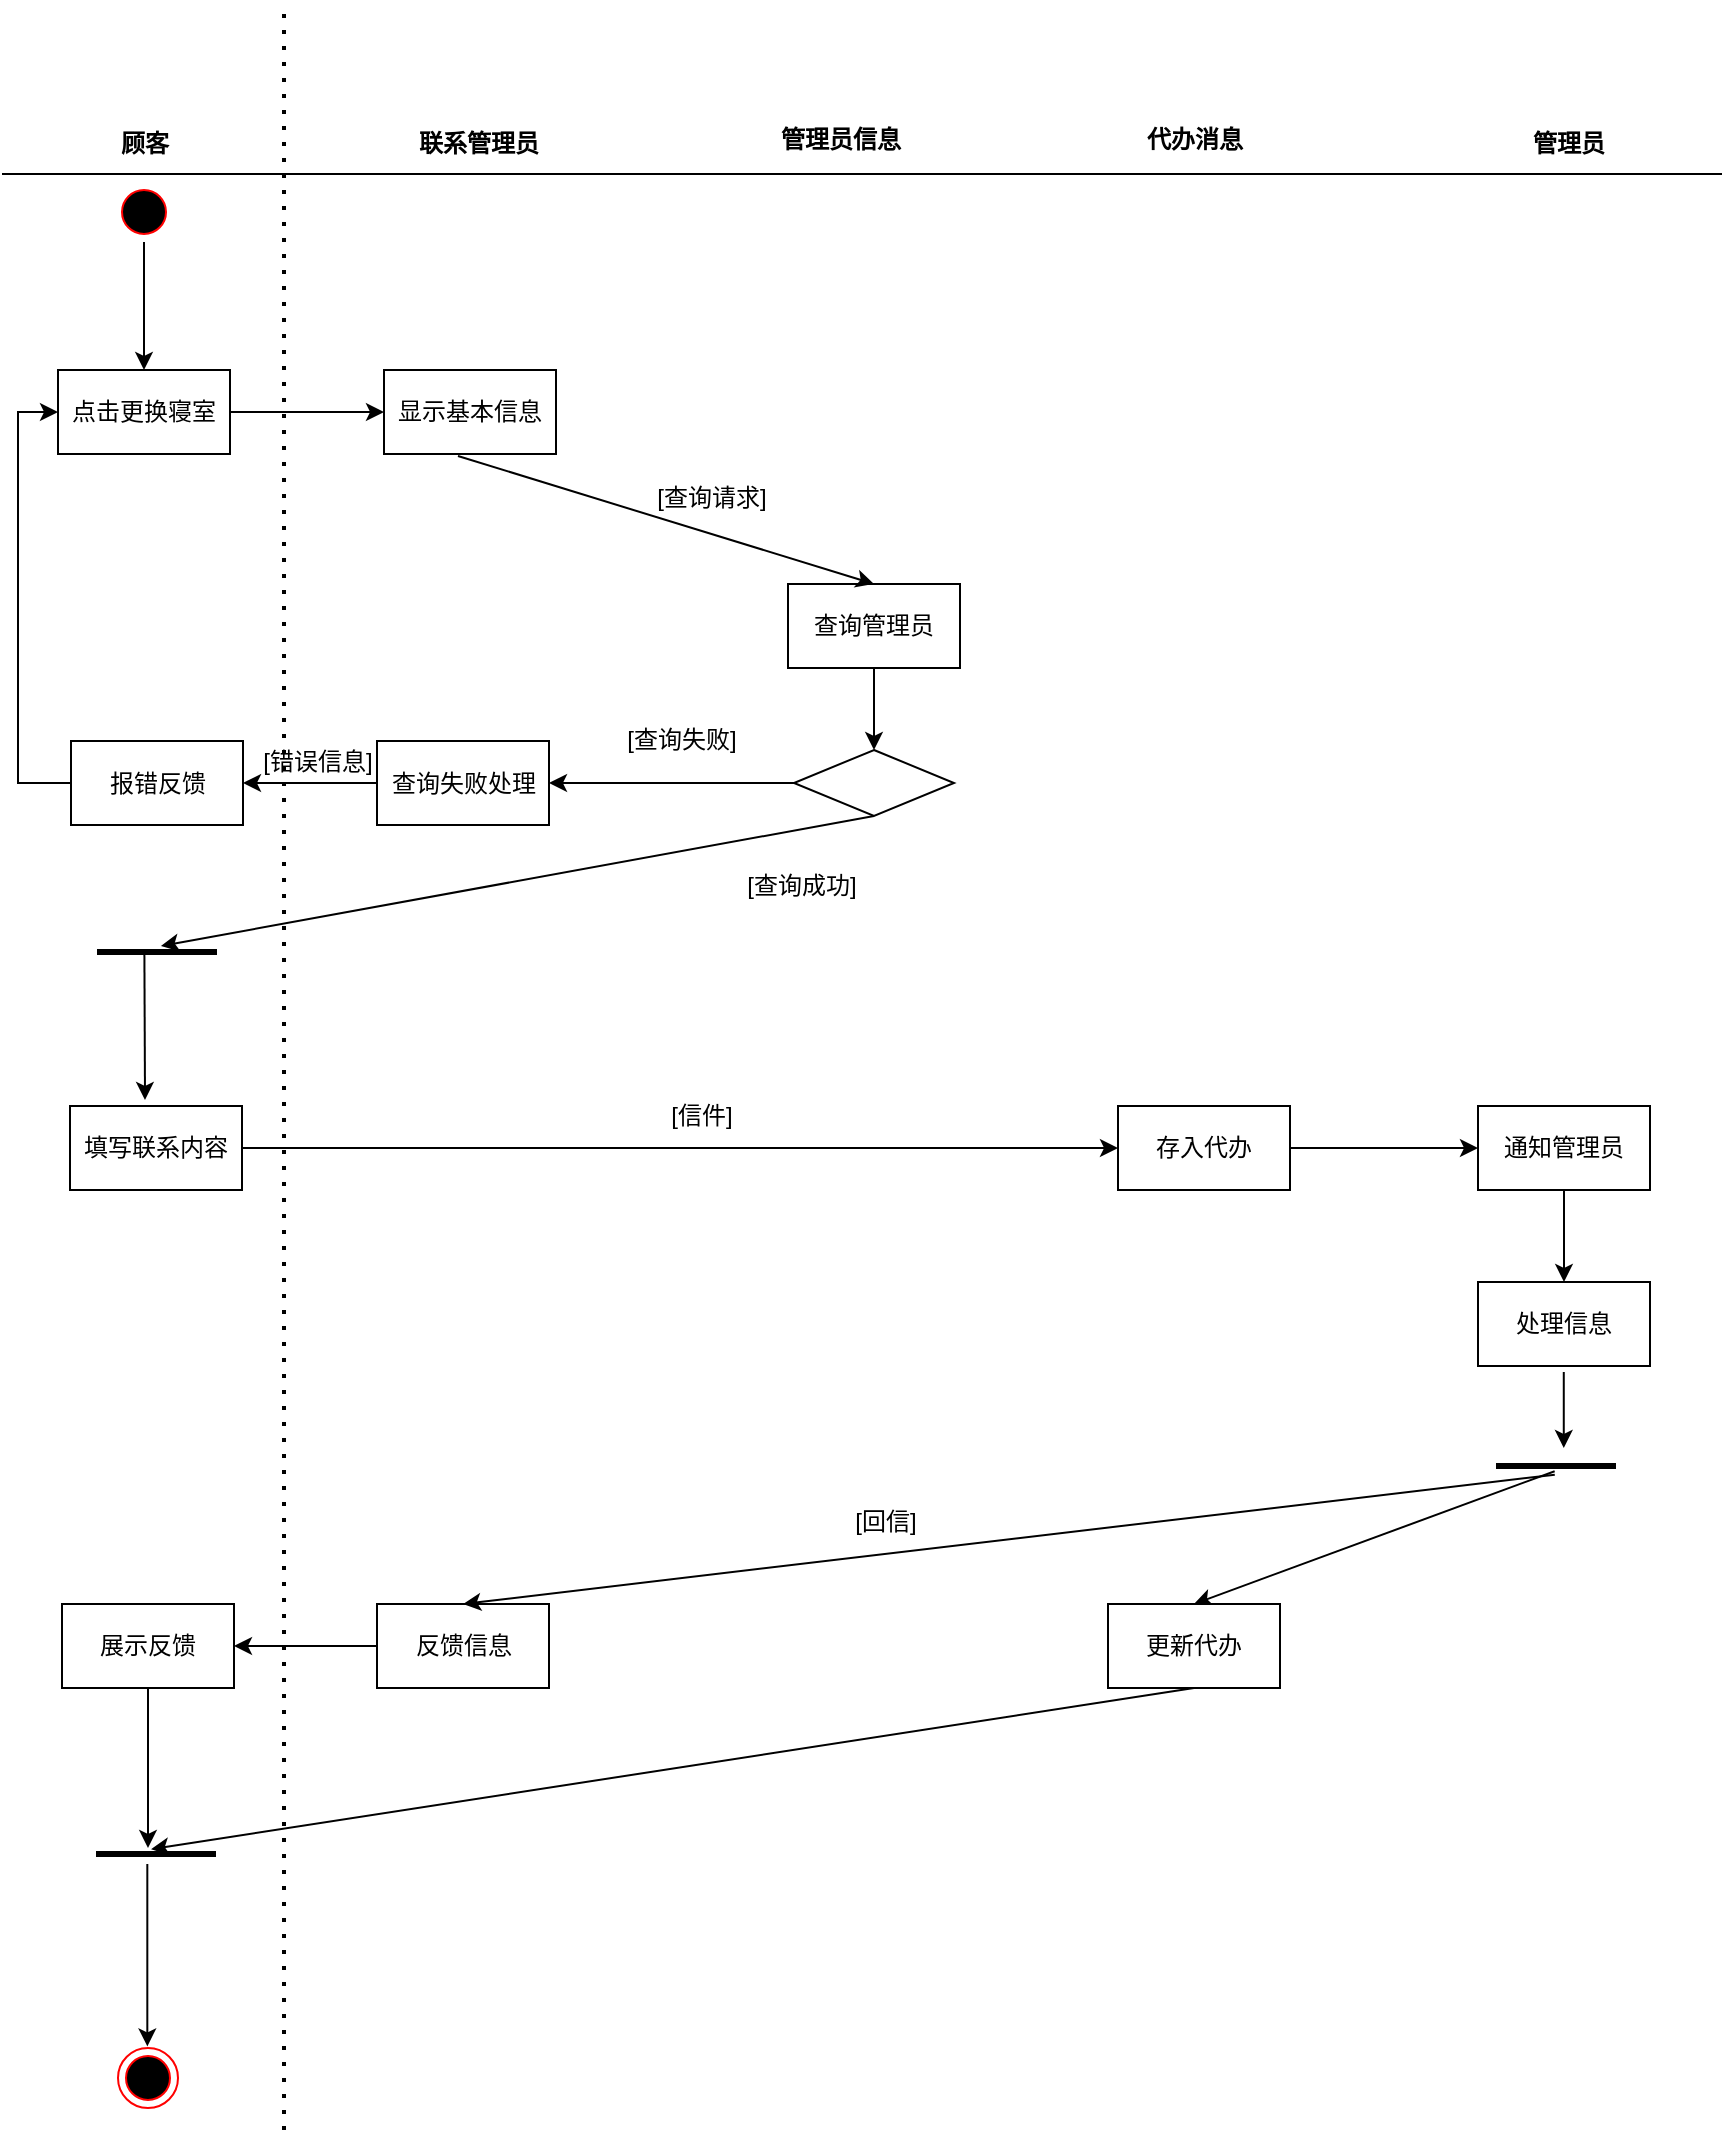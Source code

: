 <mxfile version="21.3.7" type="github">
  <diagram name="第 1 页" id="Pv7ujq7x31SczTUlhnTl">
    <mxGraphModel dx="891" dy="478" grid="0" gridSize="10" guides="1" tooltips="1" connect="1" arrows="1" fold="1" page="1" pageScale="1" pageWidth="2336" pageHeight="1654" math="0" shadow="0">
      <root>
        <mxCell id="0" />
        <mxCell id="1" parent="0" />
        <mxCell id="i07Ub8UZMQ4JzRdAZHp2-1" value="" style="line;strokeWidth=1;fillColor=none;align=left;verticalAlign=middle;spacingTop=-1;spacingLeft=3;spacingRight=3;rotatable=0;labelPosition=right;points=[];portConstraint=eastwest;strokeColor=inherit;" vertex="1" parent="1">
          <mxGeometry x="305" y="170" width="860" height="8" as="geometry" />
        </mxCell>
        <mxCell id="i07Ub8UZMQ4JzRdAZHp2-2" value="顾客" style="text;align=center;fontStyle=1;verticalAlign=middle;spacingLeft=3;spacingRight=3;strokeColor=none;rotatable=0;points=[[0,0.5],[1,0.5]];portConstraint=eastwest;html=1;" vertex="1" parent="1">
          <mxGeometry x="352" y="151" width="48" height="16" as="geometry" />
        </mxCell>
        <mxCell id="i07Ub8UZMQ4JzRdAZHp2-3" value="代办消息" style="text;align=center;fontStyle=1;verticalAlign=middle;spacingLeft=3;spacingRight=3;strokeColor=none;rotatable=0;points=[[0,0.5],[1,0.5]];portConstraint=eastwest;html=1;" vertex="1" parent="1">
          <mxGeometry x="877" y="149" width="48" height="16" as="geometry" />
        </mxCell>
        <mxCell id="i07Ub8UZMQ4JzRdAZHp2-4" value="联系管理员" style="text;align=center;fontStyle=1;verticalAlign=middle;spacingLeft=3;spacingRight=3;strokeColor=none;rotatable=0;points=[[0,0.5],[1,0.5]];portConstraint=eastwest;html=1;" vertex="1" parent="1">
          <mxGeometry x="519" y="151" width="48" height="16" as="geometry" />
        </mxCell>
        <mxCell id="i07Ub8UZMQ4JzRdAZHp2-5" value="管理员" style="text;align=center;fontStyle=1;verticalAlign=middle;spacingLeft=3;spacingRight=3;strokeColor=none;rotatable=0;points=[[0,0.5],[1,0.5]];portConstraint=eastwest;html=1;" vertex="1" parent="1">
          <mxGeometry x="1064" y="151" width="48" height="16" as="geometry" />
        </mxCell>
        <mxCell id="i07Ub8UZMQ4JzRdAZHp2-6" style="edgeStyle=orthogonalEdgeStyle;rounded=0;orthogonalLoop=1;jettySize=auto;html=1;" edge="1" parent="1" source="i07Ub8UZMQ4JzRdAZHp2-7" target="i07Ub8UZMQ4JzRdAZHp2-9">
          <mxGeometry relative="1" as="geometry" />
        </mxCell>
        <mxCell id="i07Ub8UZMQ4JzRdAZHp2-7" value="" style="ellipse;html=1;shape=startState;fillColor=#000000;strokeColor=#ff0000;" vertex="1" parent="1">
          <mxGeometry x="361" y="178" width="30" height="30" as="geometry" />
        </mxCell>
        <mxCell id="i07Ub8UZMQ4JzRdAZHp2-8" style="edgeStyle=orthogonalEdgeStyle;rounded=0;orthogonalLoop=1;jettySize=auto;html=1;" edge="1" parent="1" source="i07Ub8UZMQ4JzRdAZHp2-9" target="i07Ub8UZMQ4JzRdAZHp2-10">
          <mxGeometry relative="1" as="geometry" />
        </mxCell>
        <mxCell id="i07Ub8UZMQ4JzRdAZHp2-9" value="点击更换寝室" style="html=1;whiteSpace=wrap;" vertex="1" parent="1">
          <mxGeometry x="333" y="272" width="86" height="42" as="geometry" />
        </mxCell>
        <mxCell id="i07Ub8UZMQ4JzRdAZHp2-10" value="显示基本信息" style="html=1;whiteSpace=wrap;" vertex="1" parent="1">
          <mxGeometry x="496" y="272" width="86" height="42" as="geometry" />
        </mxCell>
        <mxCell id="i07Ub8UZMQ4JzRdAZHp2-11" style="edgeStyle=orthogonalEdgeStyle;rounded=0;orthogonalLoop=1;jettySize=auto;html=1;entryX=0.5;entryY=0;entryDx=0;entryDy=0;" edge="1" parent="1" source="i07Ub8UZMQ4JzRdAZHp2-12" target="i07Ub8UZMQ4JzRdAZHp2-14">
          <mxGeometry relative="1" as="geometry" />
        </mxCell>
        <mxCell id="i07Ub8UZMQ4JzRdAZHp2-12" value="查询管理员" style="html=1;whiteSpace=wrap;" vertex="1" parent="1">
          <mxGeometry x="698" y="379" width="86" height="42" as="geometry" />
        </mxCell>
        <mxCell id="i07Ub8UZMQ4JzRdAZHp2-13" style="edgeStyle=orthogonalEdgeStyle;rounded=0;orthogonalLoop=1;jettySize=auto;html=1;" edge="1" parent="1" source="i07Ub8UZMQ4JzRdAZHp2-14" target="i07Ub8UZMQ4JzRdAZHp2-21">
          <mxGeometry relative="1" as="geometry" />
        </mxCell>
        <mxCell id="i07Ub8UZMQ4JzRdAZHp2-14" value="" style="rhombus;whiteSpace=wrap;html=1;" vertex="1" parent="1">
          <mxGeometry x="701" y="462" width="80" height="33" as="geometry" />
        </mxCell>
        <mxCell id="i07Ub8UZMQ4JzRdAZHp2-15" value="" style="ellipse;html=1;shape=endState;fillColor=#000000;strokeColor=#ff0000;" vertex="1" parent="1">
          <mxGeometry x="363" y="1111" width="30" height="30" as="geometry" />
        </mxCell>
        <mxCell id="i07Ub8UZMQ4JzRdAZHp2-16" value="" style="endArrow=classic;html=1;rounded=0;" edge="1" parent="1">
          <mxGeometry width="50" height="50" relative="1" as="geometry">
            <mxPoint x="377.66" y="1019" as="sourcePoint" />
            <mxPoint x="377.66" y="1110.192" as="targetPoint" />
          </mxGeometry>
        </mxCell>
        <mxCell id="i07Ub8UZMQ4JzRdAZHp2-17" value="" style="endArrow=none;dashed=1;html=1;dashPattern=1 3;strokeWidth=2;rounded=0;" edge="1" parent="1">
          <mxGeometry width="50" height="50" relative="1" as="geometry">
            <mxPoint x="446" y="1152" as="sourcePoint" />
            <mxPoint x="446" y="88" as="targetPoint" />
          </mxGeometry>
        </mxCell>
        <mxCell id="i07Ub8UZMQ4JzRdAZHp2-18" value="" style="endArrow=classic;html=1;rounded=0;exitX=0.43;exitY=1.024;exitDx=0;exitDy=0;entryX=0.5;entryY=0;entryDx=0;entryDy=0;exitPerimeter=0;" edge="1" parent="1" source="i07Ub8UZMQ4JzRdAZHp2-10" target="i07Ub8UZMQ4JzRdAZHp2-12">
          <mxGeometry width="50" height="50" relative="1" as="geometry">
            <mxPoint x="537.66" y="366.93" as="sourcePoint" />
            <mxPoint x="905" y="466" as="targetPoint" />
          </mxGeometry>
        </mxCell>
        <mxCell id="i07Ub8UZMQ4JzRdAZHp2-19" value="[查询请求]" style="text;html=1;strokeColor=none;fillColor=none;align=center;verticalAlign=middle;whiteSpace=wrap;rounded=0;" vertex="1" parent="1">
          <mxGeometry x="629.5" y="321" width="60" height="30" as="geometry" />
        </mxCell>
        <mxCell id="i07Ub8UZMQ4JzRdAZHp2-20" style="edgeStyle=orthogonalEdgeStyle;rounded=0;orthogonalLoop=1;jettySize=auto;html=1;" edge="1" parent="1" source="i07Ub8UZMQ4JzRdAZHp2-21" target="i07Ub8UZMQ4JzRdAZHp2-25">
          <mxGeometry relative="1" as="geometry" />
        </mxCell>
        <mxCell id="i07Ub8UZMQ4JzRdAZHp2-21" value="查询失败处理" style="html=1;whiteSpace=wrap;" vertex="1" parent="1">
          <mxGeometry x="492.5" y="457.5" width="86" height="42" as="geometry" />
        </mxCell>
        <mxCell id="i07Ub8UZMQ4JzRdAZHp2-65" style="edgeStyle=orthogonalEdgeStyle;rounded=0;orthogonalLoop=1;jettySize=auto;html=1;" edge="1" parent="1" source="i07Ub8UZMQ4JzRdAZHp2-23" target="i07Ub8UZMQ4JzRdAZHp2-64">
          <mxGeometry relative="1" as="geometry" />
        </mxCell>
        <mxCell id="i07Ub8UZMQ4JzRdAZHp2-23" value="反馈信息" style="html=1;whiteSpace=wrap;" vertex="1" parent="1">
          <mxGeometry x="492.5" y="889" width="86" height="42" as="geometry" />
        </mxCell>
        <mxCell id="i07Ub8UZMQ4JzRdAZHp2-24" style="edgeStyle=orthogonalEdgeStyle;rounded=0;orthogonalLoop=1;jettySize=auto;html=1;entryX=0;entryY=0.5;entryDx=0;entryDy=0;" edge="1" parent="1" source="i07Ub8UZMQ4JzRdAZHp2-25" target="i07Ub8UZMQ4JzRdAZHp2-9">
          <mxGeometry relative="1" as="geometry">
            <Array as="points">
              <mxPoint x="313" y="479" />
              <mxPoint x="313" y="293" />
            </Array>
          </mxGeometry>
        </mxCell>
        <mxCell id="i07Ub8UZMQ4JzRdAZHp2-25" value="报错反馈" style="html=1;whiteSpace=wrap;" vertex="1" parent="1">
          <mxGeometry x="339.5" y="457.5" width="86" height="42" as="geometry" />
        </mxCell>
        <mxCell id="i07Ub8UZMQ4JzRdAZHp2-26" value="[错误信息]" style="text;html=1;strokeColor=none;fillColor=none;align=center;verticalAlign=middle;whiteSpace=wrap;rounded=0;" vertex="1" parent="1">
          <mxGeometry x="432.5" y="453" width="60" height="30" as="geometry" />
        </mxCell>
        <mxCell id="i07Ub8UZMQ4JzRdAZHp2-28" value="" style="line;strokeWidth=3;rotatable=0;dashed=0;labelPosition=right;align=left;verticalAlign=middle;spacingTop=0;spacingLeft=6;points=[];portConstraint=eastwest;fontSize=13;" vertex="1" parent="1">
          <mxGeometry x="352.5" y="558" width="60" height="10" as="geometry" />
        </mxCell>
        <mxCell id="i07Ub8UZMQ4JzRdAZHp2-29" value="" style="endArrow=classic;html=1;rounded=0;exitX=0.5;exitY=1;exitDx=0;exitDy=0;entryX=0.533;entryY=0.2;entryDx=0;entryDy=0;entryPerimeter=0;" edge="1" parent="1" source="i07Ub8UZMQ4JzRdAZHp2-14" target="i07Ub8UZMQ4JzRdAZHp2-28">
          <mxGeometry width="50" height="50" relative="1" as="geometry">
            <mxPoint x="929.5" y="603" as="sourcePoint" />
            <mxPoint x="726.5" y="585" as="targetPoint" />
          </mxGeometry>
        </mxCell>
        <mxCell id="i07Ub8UZMQ4JzRdAZHp2-30" value="[查询成功]" style="text;html=1;strokeColor=none;fillColor=none;align=center;verticalAlign=middle;whiteSpace=wrap;rounded=0;" vertex="1" parent="1">
          <mxGeometry x="675" y="515" width="60" height="30" as="geometry" />
        </mxCell>
        <mxCell id="i07Ub8UZMQ4JzRdAZHp2-31" value="管理员信息" style="text;align=center;fontStyle=1;verticalAlign=middle;spacingLeft=3;spacingRight=3;strokeColor=none;rotatable=0;points=[[0,0.5],[1,0.5]];portConstraint=eastwest;html=1;" vertex="1" parent="1">
          <mxGeometry x="700" y="149" width="48" height="16" as="geometry" />
        </mxCell>
        <mxCell id="i07Ub8UZMQ4JzRdAZHp2-32" value="" style="endArrow=classic;html=1;rounded=0;exitX=0.395;exitY=0.642;exitDx=0;exitDy=0;exitPerimeter=0;" edge="1" parent="1" source="i07Ub8UZMQ4JzRdAZHp2-28">
          <mxGeometry width="50" height="50" relative="1" as="geometry">
            <mxPoint x="414.5" y="627" as="sourcePoint" />
            <mxPoint x="376.5" y="637" as="targetPoint" />
          </mxGeometry>
        </mxCell>
        <mxCell id="i07Ub8UZMQ4JzRdAZHp2-33" style="edgeStyle=orthogonalEdgeStyle;rounded=0;orthogonalLoop=1;jettySize=auto;html=1;" edge="1" parent="1" source="i07Ub8UZMQ4JzRdAZHp2-34" target="i07Ub8UZMQ4JzRdAZHp2-36">
          <mxGeometry relative="1" as="geometry" />
        </mxCell>
        <mxCell id="i07Ub8UZMQ4JzRdAZHp2-34" value="填写联系内容" style="html=1;whiteSpace=wrap;" vertex="1" parent="1">
          <mxGeometry x="339" y="640" width="86" height="42" as="geometry" />
        </mxCell>
        <mxCell id="i07Ub8UZMQ4JzRdAZHp2-62" style="edgeStyle=orthogonalEdgeStyle;rounded=0;orthogonalLoop=1;jettySize=auto;html=1;" edge="1" parent="1" source="i07Ub8UZMQ4JzRdAZHp2-36" target="i07Ub8UZMQ4JzRdAZHp2-61">
          <mxGeometry relative="1" as="geometry" />
        </mxCell>
        <mxCell id="i07Ub8UZMQ4JzRdAZHp2-36" value="存入代办" style="html=1;whiteSpace=wrap;" vertex="1" parent="1">
          <mxGeometry x="863" y="640" width="86" height="42" as="geometry" />
        </mxCell>
        <mxCell id="i07Ub8UZMQ4JzRdAZHp2-39" value="" style="line;strokeWidth=3;rotatable=0;dashed=0;labelPosition=right;align=left;verticalAlign=middle;spacingTop=0;spacingLeft=6;points=[];portConstraint=eastwest;fontSize=13;" vertex="1" parent="1">
          <mxGeometry x="1052" y="815" width="60" height="10" as="geometry" />
        </mxCell>
        <mxCell id="i07Ub8UZMQ4JzRdAZHp2-40" value="" style="endArrow=classic;html=1;rounded=0;exitX=0.49;exitY=0.932;exitDx=0;exitDy=0;exitPerimeter=0;entryX=0.5;entryY=0;entryDx=0;entryDy=0;" edge="1" parent="1" source="i07Ub8UZMQ4JzRdAZHp2-39" target="i07Ub8UZMQ4JzRdAZHp2-23">
          <mxGeometry width="50" height="50" relative="1" as="geometry">
            <mxPoint x="715" y="989" as="sourcePoint" />
            <mxPoint x="765" y="939" as="targetPoint" />
          </mxGeometry>
        </mxCell>
        <mxCell id="i07Ub8UZMQ4JzRdAZHp2-43" value="" style="line;strokeWidth=3;rotatable=0;dashed=0;labelPosition=right;align=left;verticalAlign=middle;spacingTop=0;spacingLeft=6;points=[];portConstraint=eastwest;fontSize=13;" vertex="1" parent="1">
          <mxGeometry x="352" y="1009" width="60" height="10" as="geometry" />
        </mxCell>
        <mxCell id="i07Ub8UZMQ4JzRdAZHp2-49" value="" style="endArrow=classic;html=1;rounded=0;exitX=0.489;exitY=0.76;exitDx=0;exitDy=0;exitPerimeter=0;entryX=0.5;entryY=0;entryDx=0;entryDy=0;" edge="1" parent="1" source="i07Ub8UZMQ4JzRdAZHp2-39" target="i07Ub8UZMQ4JzRdAZHp2-55">
          <mxGeometry width="50" height="50" relative="1" as="geometry">
            <mxPoint x="735" y="894" as="sourcePoint" />
            <mxPoint x="1082" y="935" as="targetPoint" />
          </mxGeometry>
        </mxCell>
        <mxCell id="i07Ub8UZMQ4JzRdAZHp2-55" value="更新代办" style="html=1;whiteSpace=wrap;" vertex="1" parent="1">
          <mxGeometry x="858" y="889" width="86" height="42" as="geometry" />
        </mxCell>
        <mxCell id="i07Ub8UZMQ4JzRdAZHp2-57" value="" style="endArrow=classic;html=1;rounded=0;exitX=0.5;exitY=1;exitDx=0;exitDy=0;entryX=0.459;entryY=0.259;entryDx=0;entryDy=0;entryPerimeter=0;" edge="1" parent="1" source="i07Ub8UZMQ4JzRdAZHp2-55" target="i07Ub8UZMQ4JzRdAZHp2-43">
          <mxGeometry width="50" height="50" relative="1" as="geometry">
            <mxPoint x="1088" y="959" as="sourcePoint" />
            <mxPoint x="380" y="1032" as="targetPoint" />
          </mxGeometry>
        </mxCell>
        <mxCell id="i07Ub8UZMQ4JzRdAZHp2-22" value="[查询失败]" style="text;html=1;strokeColor=none;fillColor=none;align=center;verticalAlign=middle;whiteSpace=wrap;rounded=0;" vertex="1" parent="1">
          <mxGeometry x="615" y="442" width="60" height="30" as="geometry" />
        </mxCell>
        <mxCell id="i07Ub8UZMQ4JzRdAZHp2-68" style="edgeStyle=orthogonalEdgeStyle;rounded=0;orthogonalLoop=1;jettySize=auto;html=1;" edge="1" parent="1" source="i07Ub8UZMQ4JzRdAZHp2-61" target="i07Ub8UZMQ4JzRdAZHp2-67">
          <mxGeometry relative="1" as="geometry" />
        </mxCell>
        <mxCell id="i07Ub8UZMQ4JzRdAZHp2-61" value="通知管理员" style="html=1;whiteSpace=wrap;" vertex="1" parent="1">
          <mxGeometry x="1043" y="640" width="86" height="42" as="geometry" />
        </mxCell>
        <mxCell id="i07Ub8UZMQ4JzRdAZHp2-63" value="[信件]" style="text;html=1;strokeColor=none;fillColor=none;align=center;verticalAlign=middle;whiteSpace=wrap;rounded=0;" vertex="1" parent="1">
          <mxGeometry x="625" y="630" width="60" height="30" as="geometry" />
        </mxCell>
        <mxCell id="i07Ub8UZMQ4JzRdAZHp2-71" style="edgeStyle=orthogonalEdgeStyle;rounded=0;orthogonalLoop=1;jettySize=auto;html=1;" edge="1" parent="1" source="i07Ub8UZMQ4JzRdAZHp2-64">
          <mxGeometry relative="1" as="geometry">
            <mxPoint x="378" y="1011" as="targetPoint" />
          </mxGeometry>
        </mxCell>
        <mxCell id="i07Ub8UZMQ4JzRdAZHp2-64" value="展示反馈" style="html=1;whiteSpace=wrap;" vertex="1" parent="1">
          <mxGeometry x="335" y="889" width="86" height="42" as="geometry" />
        </mxCell>
        <mxCell id="i07Ub8UZMQ4JzRdAZHp2-67" value="处理信息" style="html=1;whiteSpace=wrap;" vertex="1" parent="1">
          <mxGeometry x="1043" y="728" width="86" height="42" as="geometry" />
        </mxCell>
        <mxCell id="i07Ub8UZMQ4JzRdAZHp2-69" style="edgeStyle=orthogonalEdgeStyle;rounded=0;orthogonalLoop=1;jettySize=auto;html=1;" edge="1" parent="1">
          <mxGeometry relative="1" as="geometry">
            <mxPoint x="1085.89" y="773" as="sourcePoint" />
            <mxPoint x="1085.89" y="811" as="targetPoint" />
          </mxGeometry>
        </mxCell>
        <mxCell id="i07Ub8UZMQ4JzRdAZHp2-74" value="[回信]" style="text;html=1;strokeColor=none;fillColor=none;align=center;verticalAlign=middle;whiteSpace=wrap;rounded=0;" vertex="1" parent="1">
          <mxGeometry x="717" y="833" width="60" height="30" as="geometry" />
        </mxCell>
      </root>
    </mxGraphModel>
  </diagram>
</mxfile>
